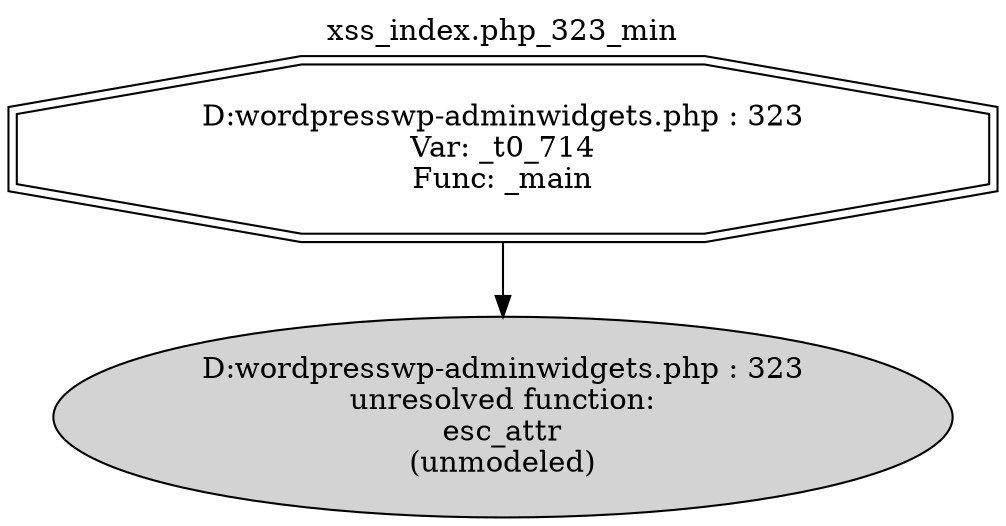 digraph cfg {
  label="xss_index.php_323_min";
  labelloc=t;
  n1 [shape=doubleoctagon, label="D:\wordpress\wp-admin\widgets.php : 323\nVar: _t0_714\nFunc: _main\n"];
  n2 [shape=ellipse, label="D:\wordpress\wp-admin\widgets.php : 323\nunresolved function:\nesc_attr\n(unmodeled)\n",style=filled];
  n1 -> n2;
}
